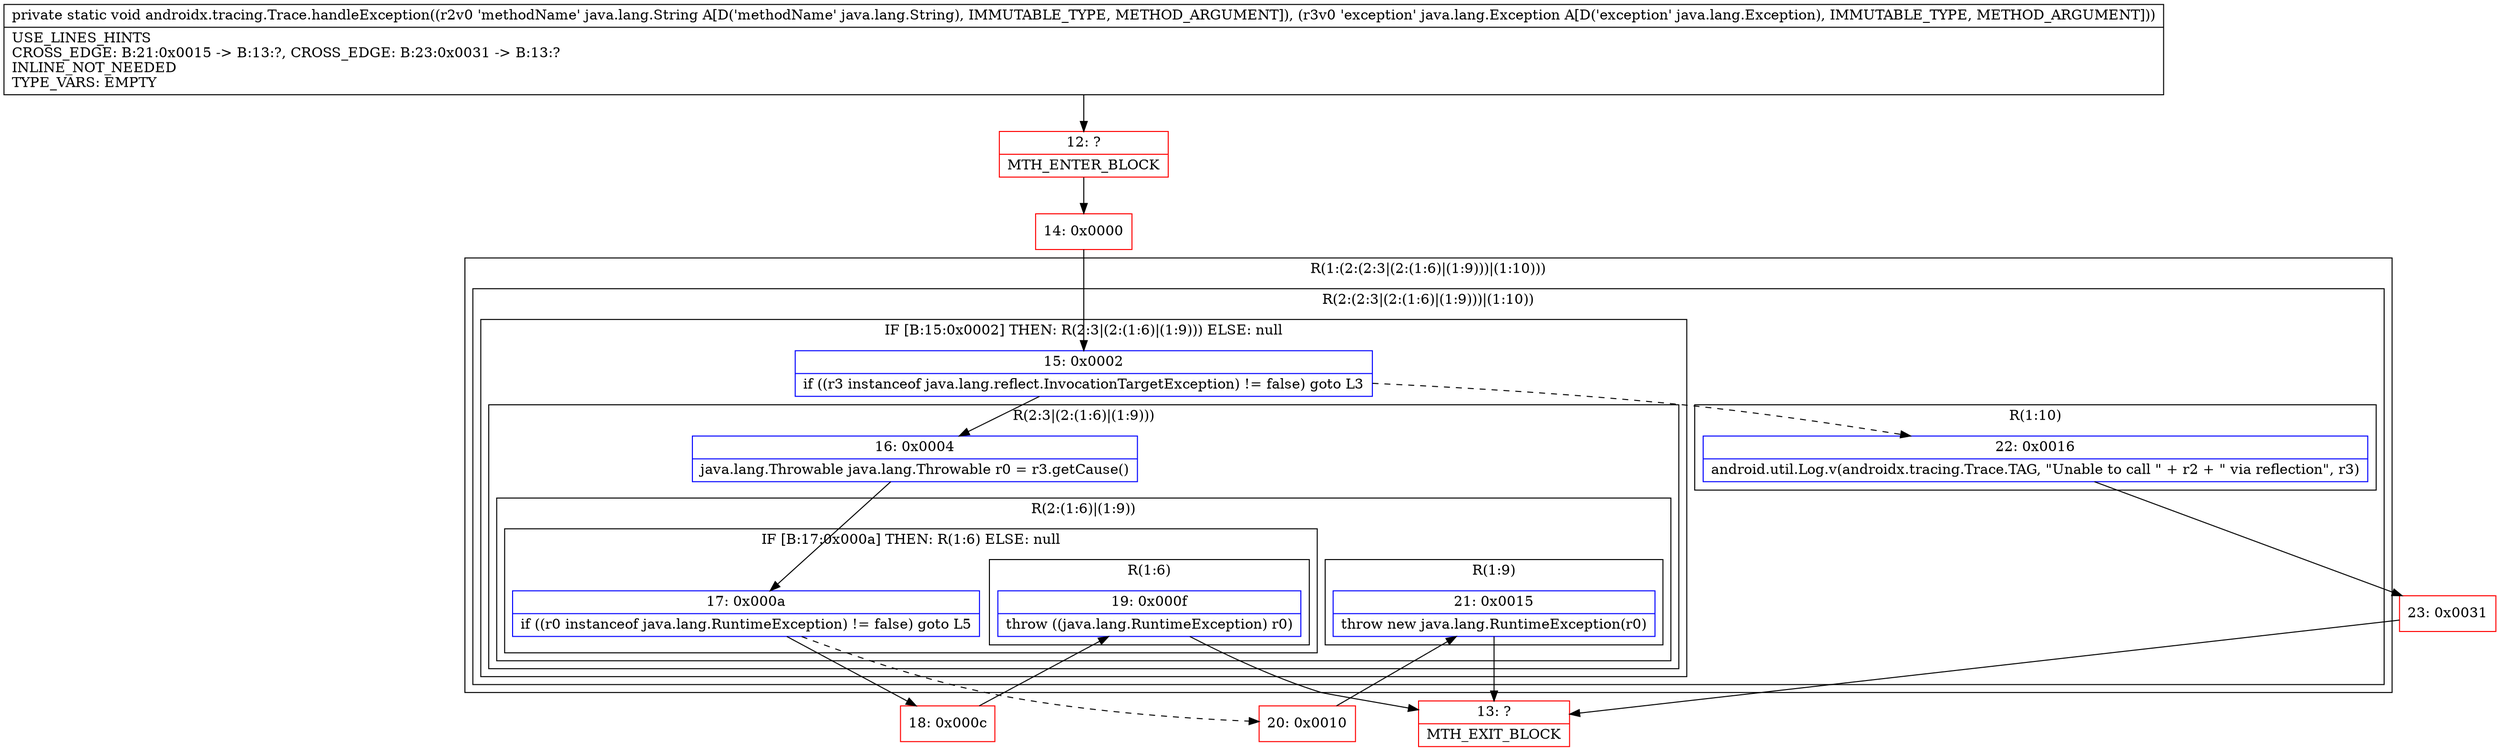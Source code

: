 digraph "CFG forandroidx.tracing.Trace.handleException(Ljava\/lang\/String;Ljava\/lang\/Exception;)V" {
subgraph cluster_Region_443625668 {
label = "R(1:(2:(2:3|(2:(1:6)|(1:9)))|(1:10)))";
node [shape=record,color=blue];
subgraph cluster_Region_952176641 {
label = "R(2:(2:3|(2:(1:6)|(1:9)))|(1:10))";
node [shape=record,color=blue];
subgraph cluster_IfRegion_1034459572 {
label = "IF [B:15:0x0002] THEN: R(2:3|(2:(1:6)|(1:9))) ELSE: null";
node [shape=record,color=blue];
Node_15 [shape=record,label="{15\:\ 0x0002|if ((r3 instanceof java.lang.reflect.InvocationTargetException) != false) goto L3\l}"];
subgraph cluster_Region_184634917 {
label = "R(2:3|(2:(1:6)|(1:9)))";
node [shape=record,color=blue];
Node_16 [shape=record,label="{16\:\ 0x0004|java.lang.Throwable java.lang.Throwable r0 = r3.getCause()\l}"];
subgraph cluster_Region_435753934 {
label = "R(2:(1:6)|(1:9))";
node [shape=record,color=blue];
subgraph cluster_IfRegion_1813315526 {
label = "IF [B:17:0x000a] THEN: R(1:6) ELSE: null";
node [shape=record,color=blue];
Node_17 [shape=record,label="{17\:\ 0x000a|if ((r0 instanceof java.lang.RuntimeException) != false) goto L5\l}"];
subgraph cluster_Region_1391065054 {
label = "R(1:6)";
node [shape=record,color=blue];
Node_19 [shape=record,label="{19\:\ 0x000f|throw ((java.lang.RuntimeException) r0)\l}"];
}
}
subgraph cluster_Region_2129153136 {
label = "R(1:9)";
node [shape=record,color=blue];
Node_21 [shape=record,label="{21\:\ 0x0015|throw new java.lang.RuntimeException(r0)\l}"];
}
}
}
}
subgraph cluster_Region_169731877 {
label = "R(1:10)";
node [shape=record,color=blue];
Node_22 [shape=record,label="{22\:\ 0x0016|android.util.Log.v(androidx.tracing.Trace.TAG, \"Unable to call \" + r2 + \" via reflection\", r3)\l}"];
}
}
}
Node_12 [shape=record,color=red,label="{12\:\ ?|MTH_ENTER_BLOCK\l}"];
Node_14 [shape=record,color=red,label="{14\:\ 0x0000}"];
Node_18 [shape=record,color=red,label="{18\:\ 0x000c}"];
Node_13 [shape=record,color=red,label="{13\:\ ?|MTH_EXIT_BLOCK\l}"];
Node_20 [shape=record,color=red,label="{20\:\ 0x0010}"];
Node_23 [shape=record,color=red,label="{23\:\ 0x0031}"];
MethodNode[shape=record,label="{private static void androidx.tracing.Trace.handleException((r2v0 'methodName' java.lang.String A[D('methodName' java.lang.String), IMMUTABLE_TYPE, METHOD_ARGUMENT]), (r3v0 'exception' java.lang.Exception A[D('exception' java.lang.Exception), IMMUTABLE_TYPE, METHOD_ARGUMENT]))  | USE_LINES_HINTS\lCROSS_EDGE: B:21:0x0015 \-\> B:13:?, CROSS_EDGE: B:23:0x0031 \-\> B:13:?\lINLINE_NOT_NEEDED\lTYPE_VARS: EMPTY\l}"];
MethodNode -> Node_12;Node_15 -> Node_16;
Node_15 -> Node_22[style=dashed];
Node_16 -> Node_17;
Node_17 -> Node_18;
Node_17 -> Node_20[style=dashed];
Node_19 -> Node_13;
Node_21 -> Node_13;
Node_22 -> Node_23;
Node_12 -> Node_14;
Node_14 -> Node_15;
Node_18 -> Node_19;
Node_20 -> Node_21;
Node_23 -> Node_13;
}


